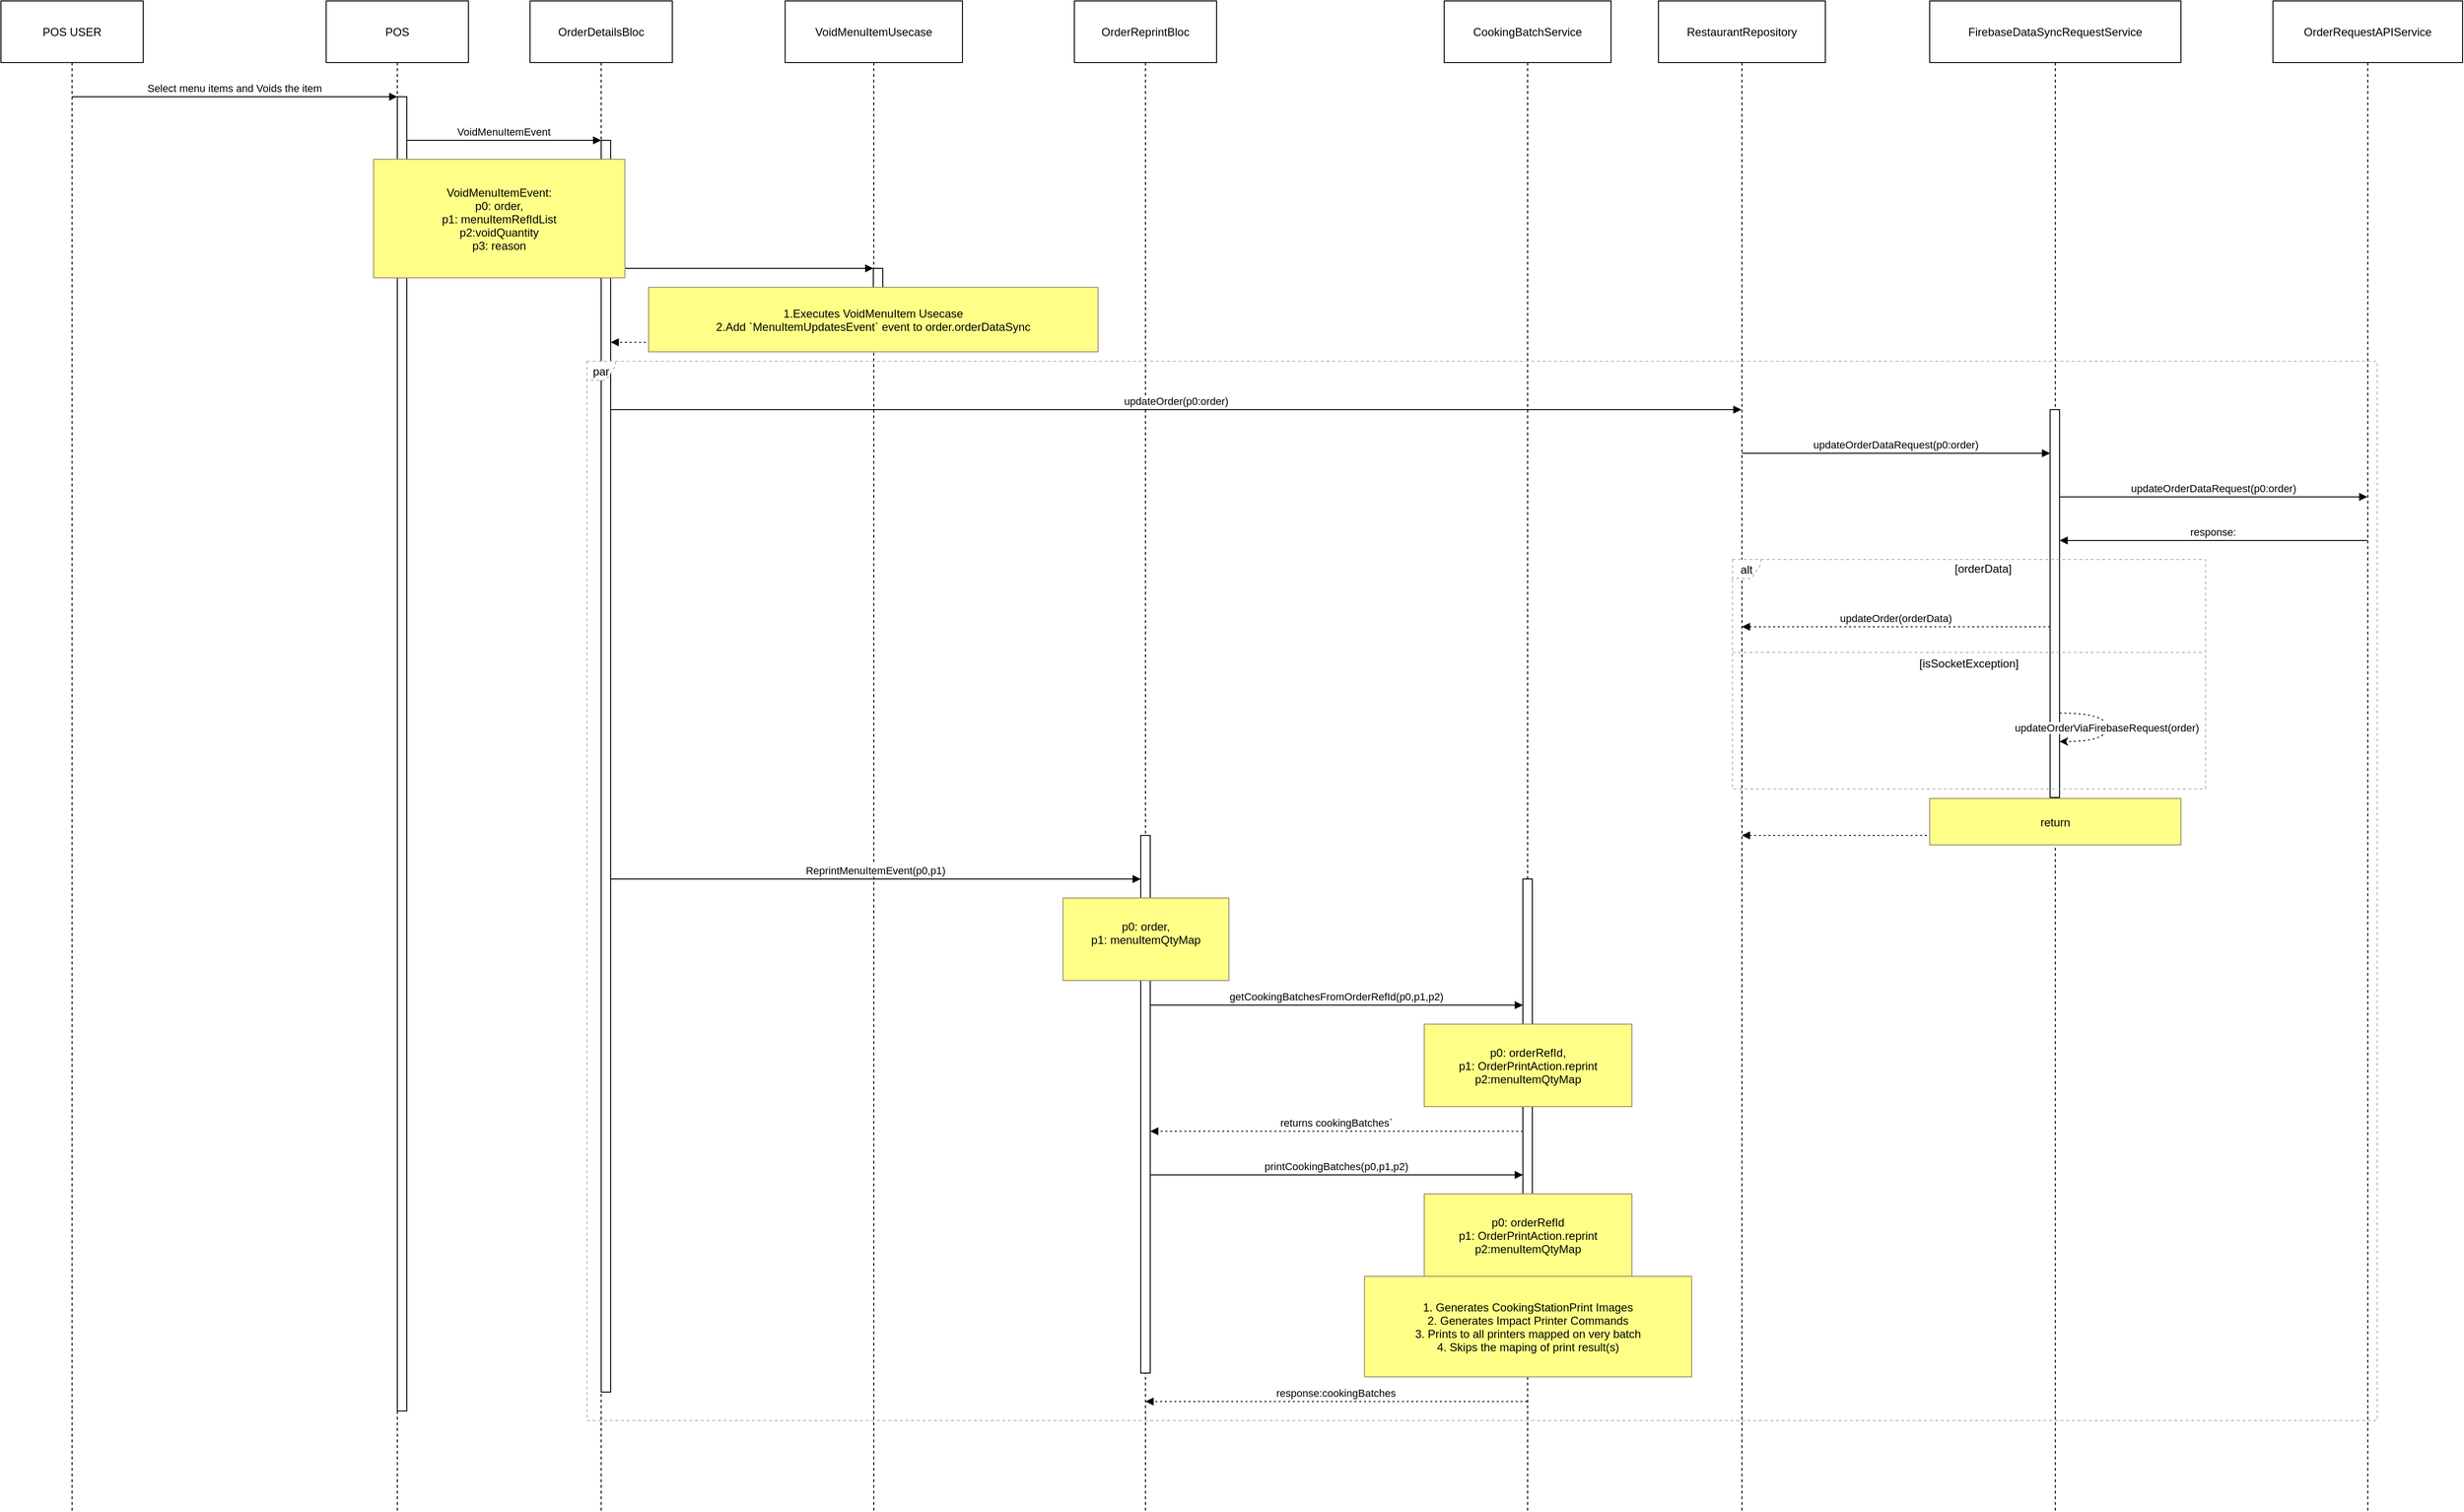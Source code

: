 <mxfile version="24.2.2" type="github">
  <diagram name="Page-1" id="L0_-3RabpdRRKp3IyW7I">
    <mxGraphModel dx="2575" dy="1171" grid="1" gridSize="10" guides="1" tooltips="1" connect="1" arrows="1" fold="1" page="1" pageScale="1" pageWidth="850" pageHeight="1100" math="0" shadow="0">
      <root>
        <mxCell id="0" />
        <mxCell id="1" parent="0" />
        <mxCell id="6sM9DoSLFlSBlyRq6W9i-1" value="POS USER" style="shape=umlLifeline;perimeter=lifelinePerimeter;whiteSpace=wrap;container=1;dropTarget=0;collapsible=0;recursiveResize=0;outlineConnect=0;portConstraint=eastwest;newEdgeStyle={&quot;edgeStyle&quot;:&quot;elbowEdgeStyle&quot;,&quot;elbow&quot;:&quot;vertical&quot;,&quot;curved&quot;:0,&quot;rounded&quot;:0};size=65;" vertex="1" parent="1">
          <mxGeometry x="20" y="20" width="150" height="1592" as="geometry" />
        </mxCell>
        <mxCell id="6sM9DoSLFlSBlyRq6W9i-2" value="POS" style="shape=umlLifeline;perimeter=lifelinePerimeter;whiteSpace=wrap;container=1;dropTarget=0;collapsible=0;recursiveResize=0;outlineConnect=0;portConstraint=eastwest;newEdgeStyle={&quot;edgeStyle&quot;:&quot;elbowEdgeStyle&quot;,&quot;elbow&quot;:&quot;vertical&quot;,&quot;curved&quot;:0,&quot;rounded&quot;:0};size=65;" vertex="1" parent="1">
          <mxGeometry x="363" y="20" width="150" height="1592" as="geometry" />
        </mxCell>
        <mxCell id="6sM9DoSLFlSBlyRq6W9i-3" value="" style="points=[];perimeter=orthogonalPerimeter;outlineConnect=0;targetShapes=umlLifeline;portConstraint=eastwest;newEdgeStyle={&quot;edgeStyle&quot;:&quot;elbowEdgeStyle&quot;,&quot;elbow&quot;:&quot;vertical&quot;,&quot;curved&quot;:0,&quot;rounded&quot;:0}" vertex="1" parent="6sM9DoSLFlSBlyRq6W9i-2">
          <mxGeometry x="75" y="101" width="10" height="1386" as="geometry" />
        </mxCell>
        <mxCell id="6sM9DoSLFlSBlyRq6W9i-4" value="OrderDetailsBloc" style="shape=umlLifeline;perimeter=lifelinePerimeter;whiteSpace=wrap;container=1;dropTarget=0;collapsible=0;recursiveResize=0;outlineConnect=0;portConstraint=eastwest;newEdgeStyle={&quot;edgeStyle&quot;:&quot;elbowEdgeStyle&quot;,&quot;elbow&quot;:&quot;vertical&quot;,&quot;curved&quot;:0,&quot;rounded&quot;:0};size=65;" vertex="1" parent="1">
          <mxGeometry x="578" y="20" width="150" height="1592" as="geometry" />
        </mxCell>
        <mxCell id="6sM9DoSLFlSBlyRq6W9i-5" value="" style="points=[];perimeter=orthogonalPerimeter;outlineConnect=0;targetShapes=umlLifeline;portConstraint=eastwest;newEdgeStyle={&quot;edgeStyle&quot;:&quot;elbowEdgeStyle&quot;,&quot;elbow&quot;:&quot;vertical&quot;,&quot;curved&quot;:0,&quot;rounded&quot;:0}" vertex="1" parent="6sM9DoSLFlSBlyRq6W9i-4">
          <mxGeometry x="75" y="147" width="10" height="1320" as="geometry" />
        </mxCell>
        <mxCell id="6sM9DoSLFlSBlyRq6W9i-6" value="VoidMenuItemUsecase" style="shape=umlLifeline;perimeter=lifelinePerimeter;whiteSpace=wrap;container=1;dropTarget=0;collapsible=0;recursiveResize=0;outlineConnect=0;portConstraint=eastwest;newEdgeStyle={&quot;edgeStyle&quot;:&quot;elbowEdgeStyle&quot;,&quot;elbow&quot;:&quot;vertical&quot;,&quot;curved&quot;:0,&quot;rounded&quot;:0};size=65;" vertex="1" parent="1">
          <mxGeometry x="847" y="20" width="187" height="1592" as="geometry" />
        </mxCell>
        <mxCell id="6sM9DoSLFlSBlyRq6W9i-7" value="" style="points=[];perimeter=orthogonalPerimeter;outlineConnect=0;targetShapes=umlLifeline;portConstraint=eastwest;newEdgeStyle={&quot;edgeStyle&quot;:&quot;elbowEdgeStyle&quot;,&quot;elbow&quot;:&quot;vertical&quot;,&quot;curved&quot;:0,&quot;rounded&quot;:0}" vertex="1" parent="6sM9DoSLFlSBlyRq6W9i-6">
          <mxGeometry x="93" y="282" width="10" height="38" as="geometry" />
        </mxCell>
        <mxCell id="6sM9DoSLFlSBlyRq6W9i-8" value="OrderReprintBloc" style="shape=umlLifeline;perimeter=lifelinePerimeter;whiteSpace=wrap;container=1;dropTarget=0;collapsible=0;recursiveResize=0;outlineConnect=0;portConstraint=eastwest;newEdgeStyle={&quot;edgeStyle&quot;:&quot;elbowEdgeStyle&quot;,&quot;elbow&quot;:&quot;vertical&quot;,&quot;curved&quot;:0,&quot;rounded&quot;:0};size=65;" vertex="1" parent="1">
          <mxGeometry x="1152" y="20" width="150" height="1592" as="geometry" />
        </mxCell>
        <mxCell id="6sM9DoSLFlSBlyRq6W9i-9" value="" style="points=[];perimeter=orthogonalPerimeter;outlineConnect=0;targetShapes=umlLifeline;portConstraint=eastwest;newEdgeStyle={&quot;edgeStyle&quot;:&quot;elbowEdgeStyle&quot;,&quot;elbow&quot;:&quot;vertical&quot;,&quot;curved&quot;:0,&quot;rounded&quot;:0}" vertex="1" parent="6sM9DoSLFlSBlyRq6W9i-8">
          <mxGeometry x="70" y="880" width="10" height="567" as="geometry" />
        </mxCell>
        <mxCell id="6sM9DoSLFlSBlyRq6W9i-10" value="CookingBatchService" style="shape=umlLifeline;perimeter=lifelinePerimeter;whiteSpace=wrap;container=1;dropTarget=0;collapsible=0;recursiveResize=0;outlineConnect=0;portConstraint=eastwest;newEdgeStyle={&quot;edgeStyle&quot;:&quot;elbowEdgeStyle&quot;,&quot;elbow&quot;:&quot;vertical&quot;,&quot;curved&quot;:0,&quot;rounded&quot;:0};size=65;" vertex="1" parent="1">
          <mxGeometry x="1542" y="20" width="176" height="1592" as="geometry" />
        </mxCell>
        <mxCell id="6sM9DoSLFlSBlyRq6W9i-11" value="" style="points=[];perimeter=orthogonalPerimeter;outlineConnect=0;targetShapes=umlLifeline;portConstraint=eastwest;newEdgeStyle={&quot;edgeStyle&quot;:&quot;elbowEdgeStyle&quot;,&quot;elbow&quot;:&quot;vertical&quot;,&quot;curved&quot;:0,&quot;rounded&quot;:0}" vertex="1" parent="6sM9DoSLFlSBlyRq6W9i-10">
          <mxGeometry x="83" y="926" width="10" height="501" as="geometry" />
        </mxCell>
        <mxCell id="6sM9DoSLFlSBlyRq6W9i-12" value="RestaurantRepository" style="shape=umlLifeline;perimeter=lifelinePerimeter;whiteSpace=wrap;container=1;dropTarget=0;collapsible=0;recursiveResize=0;outlineConnect=0;portConstraint=eastwest;newEdgeStyle={&quot;edgeStyle&quot;:&quot;elbowEdgeStyle&quot;,&quot;elbow&quot;:&quot;vertical&quot;,&quot;curved&quot;:0,&quot;rounded&quot;:0};size=65;" vertex="1" parent="1">
          <mxGeometry x="1768" y="20" width="176" height="1592" as="geometry" />
        </mxCell>
        <mxCell id="6sM9DoSLFlSBlyRq6W9i-13" value="FirebaseDataSyncRequestService" style="shape=umlLifeline;perimeter=lifelinePerimeter;whiteSpace=wrap;container=1;dropTarget=0;collapsible=0;recursiveResize=0;outlineConnect=0;portConstraint=eastwest;newEdgeStyle={&quot;edgeStyle&quot;:&quot;elbowEdgeStyle&quot;,&quot;elbow&quot;:&quot;vertical&quot;,&quot;curved&quot;:0,&quot;rounded&quot;:0};size=65;" vertex="1" parent="1">
          <mxGeometry x="2054" y="20" width="265" height="1592" as="geometry" />
        </mxCell>
        <mxCell id="6sM9DoSLFlSBlyRq6W9i-14" value="" style="points=[];perimeter=orthogonalPerimeter;outlineConnect=0;targetShapes=umlLifeline;portConstraint=eastwest;newEdgeStyle={&quot;edgeStyle&quot;:&quot;elbowEdgeStyle&quot;,&quot;elbow&quot;:&quot;vertical&quot;,&quot;curved&quot;:0,&quot;rounded&quot;:0}" vertex="1" parent="6sM9DoSLFlSBlyRq6W9i-13">
          <mxGeometry x="127" y="431" width="10" height="409" as="geometry" />
        </mxCell>
        <mxCell id="6sM9DoSLFlSBlyRq6W9i-15" value="OrderRequestAPIService" style="shape=umlLifeline;perimeter=lifelinePerimeter;whiteSpace=wrap;container=1;dropTarget=0;collapsible=0;recursiveResize=0;outlineConnect=0;portConstraint=eastwest;newEdgeStyle={&quot;edgeStyle&quot;:&quot;elbowEdgeStyle&quot;,&quot;elbow&quot;:&quot;vertical&quot;,&quot;curved&quot;:0,&quot;rounded&quot;:0};size=65;" vertex="1" parent="1">
          <mxGeometry x="2416" y="20" width="200" height="1592" as="geometry" />
        </mxCell>
        <mxCell id="6sM9DoSLFlSBlyRq6W9i-16" value="alt" style="shape=umlFrame;dashed=1;pointerEvents=0;dropTarget=0;strokeColor=#B3B3B3;height=20;width=30" vertex="1" parent="1">
          <mxGeometry x="1846" y="609" width="499" height="242" as="geometry" />
        </mxCell>
        <mxCell id="6sM9DoSLFlSBlyRq6W9i-17" value="[orderData]" style="text;strokeColor=none;fillColor=none;align=center;verticalAlign=middle;whiteSpace=wrap;" vertex="1" parent="6sM9DoSLFlSBlyRq6W9i-16">
          <mxGeometry x="30" width="469" height="20" as="geometry" />
        </mxCell>
        <mxCell id="6sM9DoSLFlSBlyRq6W9i-18" value="[isSocketException]" style="shape=line;dashed=1;whiteSpace=wrap;verticalAlign=top;labelPosition=center;verticalLabelPosition=middle;align=center;strokeColor=#B3B3B3;" vertex="1" parent="6sM9DoSLFlSBlyRq6W9i-16">
          <mxGeometry y="96" width="499" height="4" as="geometry" />
        </mxCell>
        <mxCell id="6sM9DoSLFlSBlyRq6W9i-19" value="par" style="shape=umlFrame;dashed=1;pointerEvents=0;dropTarget=0;strokeColor=#B3B3B3;height=20;width=30" vertex="1" parent="1">
          <mxGeometry x="638" y="400" width="1888" height="1117" as="geometry" />
        </mxCell>
        <mxCell id="6sM9DoSLFlSBlyRq6W9i-20" value="" style="text;strokeColor=none;fillColor=none;align=center;verticalAlign=middle;whiteSpace=wrap;" vertex="1" parent="6sM9DoSLFlSBlyRq6W9i-19">
          <mxGeometry x="30" width="1858" height="20" as="geometry" />
        </mxCell>
        <mxCell id="6sM9DoSLFlSBlyRq6W9i-21" value="Select menu items and Voids the item" style="verticalAlign=bottom;endArrow=block;edgeStyle=elbowEdgeStyle;elbow=vertical;curved=0;rounded=0;" edge="1" parent="1" source="6sM9DoSLFlSBlyRq6W9i-1" target="6sM9DoSLFlSBlyRq6W9i-3">
          <mxGeometry relative="1" as="geometry">
            <Array as="points">
              <mxPoint x="277" y="121" />
            </Array>
          </mxGeometry>
        </mxCell>
        <mxCell id="6sM9DoSLFlSBlyRq6W9i-22" value="VoidMenuItemEvent" style="verticalAlign=bottom;endArrow=block;edgeStyle=elbowEdgeStyle;elbow=vertical;curved=0;rounded=0;" edge="1" parent="1" source="6sM9DoSLFlSBlyRq6W9i-3" target="6sM9DoSLFlSBlyRq6W9i-5">
          <mxGeometry relative="1" as="geometry">
            <Array as="points">
              <mxPoint x="558" y="167" />
            </Array>
          </mxGeometry>
        </mxCell>
        <mxCell id="6sM9DoSLFlSBlyRq6W9i-23" value="" style="verticalAlign=bottom;endArrow=block;edgeStyle=elbowEdgeStyle;elbow=vertical;curved=0;rounded=0;" edge="1" parent="1" source="6sM9DoSLFlSBlyRq6W9i-5" target="6sM9DoSLFlSBlyRq6W9i-7">
          <mxGeometry relative="1" as="geometry">
            <Array as="points">
              <mxPoint x="812" y="302" />
            </Array>
          </mxGeometry>
        </mxCell>
        <mxCell id="6sM9DoSLFlSBlyRq6W9i-24" value="" style="verticalAlign=bottom;endArrow=block;edgeStyle=elbowEdgeStyle;elbow=vertical;curved=0;rounded=0;dashed=1;dashPattern=2 3;" edge="1" parent="1" source="6sM9DoSLFlSBlyRq6W9i-6" target="6sM9DoSLFlSBlyRq6W9i-5">
          <mxGeometry relative="1" as="geometry">
            <Array as="points">
              <mxPoint x="809" y="380" />
            </Array>
          </mxGeometry>
        </mxCell>
        <mxCell id="6sM9DoSLFlSBlyRq6W9i-25" value="updateOrder(p0:order)" style="verticalAlign=bottom;endArrow=block;edgeStyle=elbowEdgeStyle;elbow=vertical;curved=0;rounded=0;" edge="1" parent="1" source="6sM9DoSLFlSBlyRq6W9i-5" target="6sM9DoSLFlSBlyRq6W9i-12">
          <mxGeometry relative="1" as="geometry">
            <Array as="points">
              <mxPoint x="1270" y="451" />
            </Array>
          </mxGeometry>
        </mxCell>
        <mxCell id="6sM9DoSLFlSBlyRq6W9i-26" value="updateOrderDataRequest(p0:order)" style="verticalAlign=bottom;endArrow=block;edgeStyle=elbowEdgeStyle;elbow=vertical;curved=0;rounded=0;" edge="1" parent="1" source="6sM9DoSLFlSBlyRq6W9i-12" target="6sM9DoSLFlSBlyRq6W9i-14">
          <mxGeometry relative="1" as="geometry">
            <Array as="points">
              <mxPoint x="2029" y="497" />
            </Array>
          </mxGeometry>
        </mxCell>
        <mxCell id="6sM9DoSLFlSBlyRq6W9i-27" value="updateOrderDataRequest(p0:order)" style="verticalAlign=bottom;endArrow=block;edgeStyle=elbowEdgeStyle;elbow=vertical;curved=0;rounded=0;" edge="1" parent="1" source="6sM9DoSLFlSBlyRq6W9i-14" target="6sM9DoSLFlSBlyRq6W9i-15">
          <mxGeometry relative="1" as="geometry">
            <Array as="points">
              <mxPoint x="2364" y="543" />
            </Array>
          </mxGeometry>
        </mxCell>
        <mxCell id="6sM9DoSLFlSBlyRq6W9i-28" value="response:" style="verticalAlign=bottom;endArrow=block;edgeStyle=elbowEdgeStyle;elbow=vertical;curved=0;rounded=0;" edge="1" parent="1" source="6sM9DoSLFlSBlyRq6W9i-15" target="6sM9DoSLFlSBlyRq6W9i-14">
          <mxGeometry relative="1" as="geometry">
            <Array as="points">
              <mxPoint x="2364" y="589" />
            </Array>
          </mxGeometry>
        </mxCell>
        <mxCell id="6sM9DoSLFlSBlyRq6W9i-29" value="updateOrder(orderData)" style="verticalAlign=bottom;endArrow=block;edgeStyle=elbowEdgeStyle;elbow=vertical;curved=0;rounded=0;dashed=1;dashPattern=2 3;" edge="1" parent="1" source="6sM9DoSLFlSBlyRq6W9i-14" target="6sM9DoSLFlSBlyRq6W9i-12">
          <mxGeometry relative="1" as="geometry">
            <Array as="points">
              <mxPoint x="2029" y="680" />
            </Array>
          </mxGeometry>
        </mxCell>
        <mxCell id="6sM9DoSLFlSBlyRq6W9i-30" value="updateOrderViaFirebaseRequest(order)" style="curved=1;dashed=1;dashPattern=2 3;rounded=0;" edge="1" parent="1" source="6sM9DoSLFlSBlyRq6W9i-14" target="6sM9DoSLFlSBlyRq6W9i-14">
          <mxGeometry relative="1" as="geometry">
            <Array as="points">
              <mxPoint x="2241" y="771" />
              <mxPoint x="2241" y="801" />
            </Array>
          </mxGeometry>
        </mxCell>
        <mxCell id="6sM9DoSLFlSBlyRq6W9i-31" value="" style="verticalAlign=bottom;endArrow=block;edgeStyle=elbowEdgeStyle;elbow=vertical;curved=0;rounded=0;dashed=1;dashPattern=2 3;" edge="1" parent="1" source="6sM9DoSLFlSBlyRq6W9i-13" target="6sM9DoSLFlSBlyRq6W9i-12">
          <mxGeometry relative="1" as="geometry">
            <Array as="points">
              <mxPoint x="2029" y="900" />
            </Array>
          </mxGeometry>
        </mxCell>
        <mxCell id="6sM9DoSLFlSBlyRq6W9i-32" value="ReprintMenuItemEvent(p0,p1)" style="verticalAlign=bottom;endArrow=block;edgeStyle=elbowEdgeStyle;elbow=vertical;curved=0;rounded=0;" edge="1" parent="1" source="6sM9DoSLFlSBlyRq6W9i-5" target="6sM9DoSLFlSBlyRq6W9i-9">
          <mxGeometry relative="1" as="geometry">
            <Array as="points">
              <mxPoint x="953" y="946" />
            </Array>
          </mxGeometry>
        </mxCell>
        <mxCell id="6sM9DoSLFlSBlyRq6W9i-33" value="getCookingBatchesFromOrderRefId(p0,p1,p2)" style="verticalAlign=bottom;endArrow=block;edgeStyle=elbowEdgeStyle;elbow=vertical;curved=0;rounded=0;" edge="1" parent="1" source="6sM9DoSLFlSBlyRq6W9i-9" target="6sM9DoSLFlSBlyRq6W9i-11">
          <mxGeometry relative="1" as="geometry">
            <Array as="points">
              <mxPoint x="1439" y="1079" />
            </Array>
          </mxGeometry>
        </mxCell>
        <mxCell id="6sM9DoSLFlSBlyRq6W9i-34" value="returns cookingBatches`" style="verticalAlign=bottom;endArrow=block;edgeStyle=elbowEdgeStyle;elbow=vertical;curved=0;rounded=0;dashed=1;dashPattern=2 3;" edge="1" parent="1" source="6sM9DoSLFlSBlyRq6W9i-11" target="6sM9DoSLFlSBlyRq6W9i-9">
          <mxGeometry relative="1" as="geometry">
            <Array as="points">
              <mxPoint x="1439" y="1212" />
            </Array>
          </mxGeometry>
        </mxCell>
        <mxCell id="6sM9DoSLFlSBlyRq6W9i-35" value="printCookingBatches(p0,p1,p2)" style="verticalAlign=bottom;endArrow=block;edgeStyle=elbowEdgeStyle;elbow=vertical;curved=0;rounded=0;" edge="1" parent="1" source="6sM9DoSLFlSBlyRq6W9i-9" target="6sM9DoSLFlSBlyRq6W9i-11">
          <mxGeometry relative="1" as="geometry">
            <Array as="points">
              <mxPoint x="1439" y="1258" />
            </Array>
          </mxGeometry>
        </mxCell>
        <mxCell id="6sM9DoSLFlSBlyRq6W9i-36" value="response:cookingBatches" style="verticalAlign=bottom;endArrow=block;edgeStyle=elbowEdgeStyle;elbow=vertical;curved=0;rounded=0;dashed=1;dashPattern=2 3;" edge="1" parent="1" source="6sM9DoSLFlSBlyRq6W9i-10" target="6sM9DoSLFlSBlyRq6W9i-8">
          <mxGeometry relative="1" as="geometry">
            <Array as="points">
              <mxPoint x="1439" y="1497" />
            </Array>
          </mxGeometry>
        </mxCell>
        <mxCell id="6sM9DoSLFlSBlyRq6W9i-37" value="VoidMenuItemEvent:&#xa; p0: order,&#xa;p1: menuItemRefIdList&#xa; p2:voidQuantity&#xa; p3: reason" style="fillColor=#ffff88;strokeColor=#9E916F;" vertex="1" parent="1">
          <mxGeometry x="413" y="187" width="265" height="125" as="geometry" />
        </mxCell>
        <mxCell id="6sM9DoSLFlSBlyRq6W9i-38" value="1.Executes VoidMenuItem Usecase&#xa;2.Add `MenuItemUpdatesEvent` event to order.orderDataSync" style="fillColor=#ffff88;strokeColor=#9E916F;" vertex="1" parent="1">
          <mxGeometry x="703" y="322" width="474" height="68" as="geometry" />
        </mxCell>
        <mxCell id="6sM9DoSLFlSBlyRq6W9i-39" value="return" style="fillColor=#ffff88;strokeColor=#9E916F;" vertex="1" parent="1">
          <mxGeometry x="2054" y="861" width="265" height="49" as="geometry" />
        </mxCell>
        <mxCell id="6sM9DoSLFlSBlyRq6W9i-40" value="p0: order,&#xa;p1: menuItemQtyMap&#xa;" style="fillColor=#ffff88;strokeColor=#9E916F;" vertex="1" parent="1">
          <mxGeometry x="1140" y="966" width="175" height="87" as="geometry" />
        </mxCell>
        <mxCell id="6sM9DoSLFlSBlyRq6W9i-41" value="p0: orderRefId,&#xa;p1: OrderPrintAction.reprint&#xa;p2:menuItemQtyMap" style="fillColor=#ffff88;strokeColor=#9E916F;" vertex="1" parent="1">
          <mxGeometry x="1521" y="1099" width="219" height="87" as="geometry" />
        </mxCell>
        <mxCell id="6sM9DoSLFlSBlyRq6W9i-42" value="p0: orderRefId&#xa;p1: OrderPrintAction.reprint&#xa;p2:menuItemQtyMap" style="fillColor=#ffff88;strokeColor=#9E916F;" vertex="1" parent="1">
          <mxGeometry x="1521" y="1278" width="219" height="87" as="geometry" />
        </mxCell>
        <mxCell id="6sM9DoSLFlSBlyRq6W9i-43" value="1. Generates CookingStationPrint Images &#xa;2. Generates Impact Printer Commands &#xa;3. Prints to all printers mapped on very batch &#xa;4. Skips the maping of print result(s)" style="fillColor=#ffff88;strokeColor=#9E916F;" vertex="1" parent="1">
          <mxGeometry x="1458" y="1365" width="345" height="106" as="geometry" />
        </mxCell>
      </root>
    </mxGraphModel>
  </diagram>
</mxfile>
